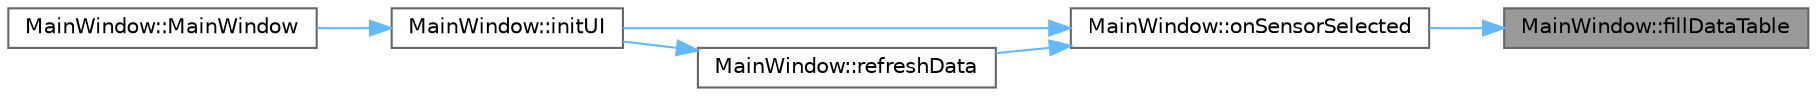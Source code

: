 digraph "MainWindow::fillDataTable"
{
 // LATEX_PDF_SIZE
  bgcolor="transparent";
  edge [fontname=Helvetica,fontsize=10,labelfontname=Helvetica,labelfontsize=10];
  node [fontname=Helvetica,fontsize=10,shape=box,height=0.2,width=0.4];
  rankdir="RL";
  Node1 [id="Node000001",label="MainWindow::fillDataTable",height=0.2,width=0.4,color="gray40", fillcolor="grey60", style="filled", fontcolor="black",tooltip="Wypełnia tabelę danymi pomiarowymi."];
  Node1 -> Node2 [id="edge1_Node000001_Node000002",dir="back",color="steelblue1",style="solid",tooltip=" "];
  Node2 [id="Node000002",label="MainWindow::onSensorSelected",height=0.2,width=0.4,color="grey40", fillcolor="white", style="filled",URL="$class_main_window.html#a90f3bfead49040b54ddd4a3d43eecbfc",tooltip="Slot wywoływany po wybraniu czujnika."];
  Node2 -> Node3 [id="edge2_Node000002_Node000003",dir="back",color="steelblue1",style="solid",tooltip=" "];
  Node3 [id="Node000003",label="MainWindow::initUI",height=0.2,width=0.4,color="grey40", fillcolor="white", style="filled",URL="$class_main_window.html#a9388168e83016e31d2668a501450bcac",tooltip="Inicjalizuje interfejs użytkownika."];
  Node3 -> Node4 [id="edge3_Node000003_Node000004",dir="back",color="steelblue1",style="solid",tooltip=" "];
  Node4 [id="Node000004",label="MainWindow::MainWindow",height=0.2,width=0.4,color="grey40", fillcolor="white", style="filled",URL="$class_main_window.html#a996c5a2b6f77944776856f08ec30858d",tooltip="Konstruktor."];
  Node2 -> Node5 [id="edge4_Node000002_Node000005",dir="back",color="steelblue1",style="solid",tooltip=" "];
  Node5 [id="Node000005",label="MainWindow::refreshData",height=0.2,width=0.4,color="grey40", fillcolor="white", style="filled",URL="$class_main_window.html#a5eac5a4179901db5313ace7cc9f34076",tooltip="Odświeża dane pomiarowe."];
  Node5 -> Node3 [id="edge5_Node000005_Node000003",dir="back",color="steelblue1",style="solid",tooltip=" "];
}
